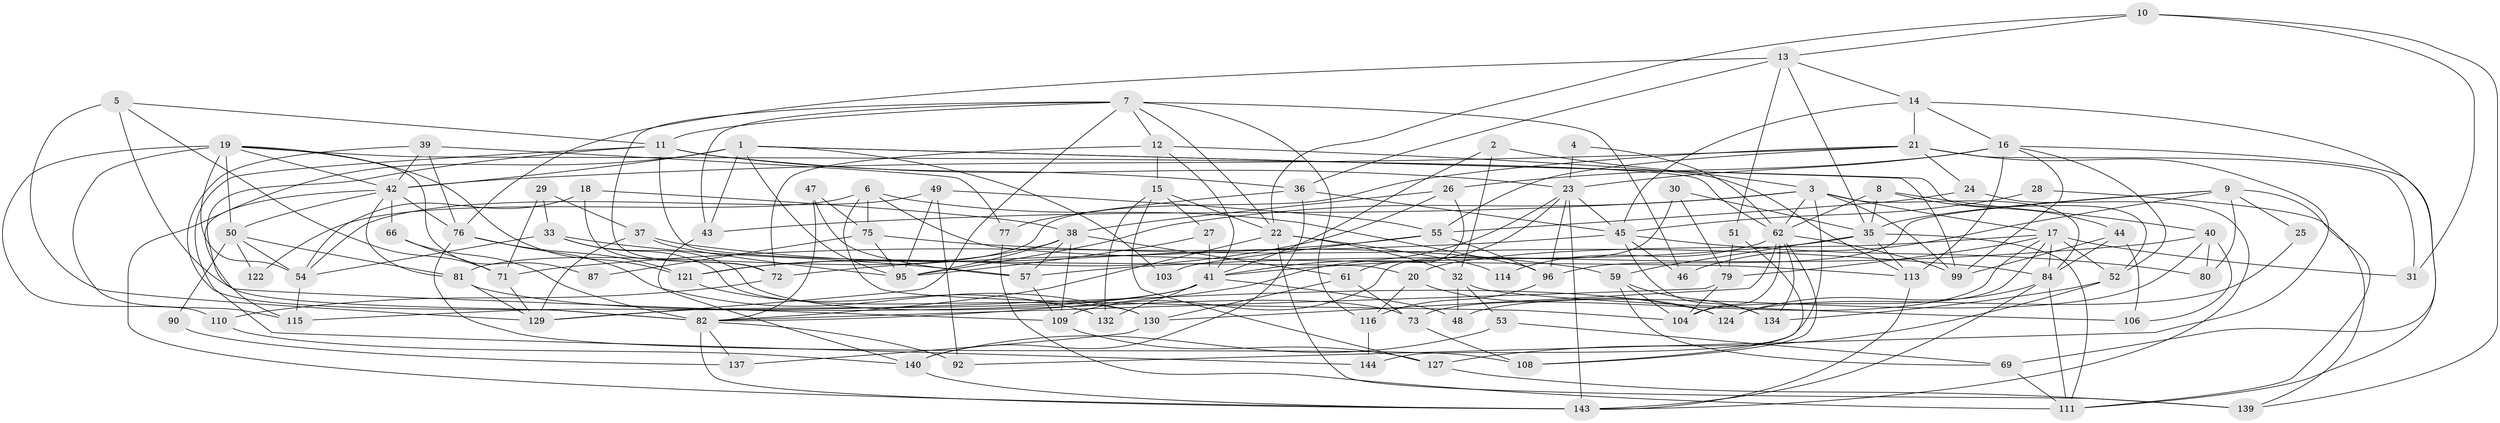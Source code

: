 // Generated by graph-tools (version 1.1) at 2025/52/02/27/25 19:52:03]
// undirected, 101 vertices, 242 edges
graph export_dot {
graph [start="1"]
  node [color=gray90,style=filled];
  1 [super="+107"];
  2;
  3 [super="+60"];
  4;
  5 [super="+63"];
  6 [super="+65"];
  7 [super="+125"];
  8;
  9 [super="+78"];
  10;
  11;
  12 [super="+97"];
  13 [super="+67"];
  14 [super="+64"];
  15;
  16 [super="+34"];
  17 [super="+102"];
  18;
  19 [super="+126"];
  20 [super="+85"];
  21 [super="+105"];
  22 [super="+58"];
  23 [super="+70"];
  24;
  25;
  26 [super="+88"];
  27;
  28;
  29;
  30;
  31;
  32 [super="+117"];
  33;
  35 [super="+56"];
  36 [super="+112"];
  37 [super="+101"];
  38 [super="+119"];
  39 [super="+91"];
  40;
  41 [super="+120"];
  42 [super="+94"];
  43 [super="+68"];
  44;
  45 [super="+74"];
  46;
  47;
  48;
  49;
  50 [super="+83"];
  51;
  52;
  53;
  54;
  55 [super="+123"];
  57 [super="+133"];
  59 [super="+141"];
  61 [super="+131"];
  62 [super="+89"];
  66;
  69 [super="+98"];
  71 [super="+142"];
  72 [super="+136"];
  73;
  75;
  76;
  77;
  79 [super="+128"];
  80;
  81 [super="+100"];
  82 [super="+93"];
  84 [super="+86"];
  87;
  90;
  92;
  95 [super="+118"];
  96 [super="+138"];
  99 [super="+135"];
  103;
  104;
  106;
  108;
  109 [super="+145"];
  110;
  111;
  113;
  114;
  115;
  116;
  121;
  122;
  124;
  127;
  129;
  130;
  132;
  134;
  137;
  139;
  140;
  143;
  144;
  1 -- 143;
  1 -- 43;
  1 -- 99;
  1 -- 52;
  1 -- 103;
  1 -- 95;
  1 -- 42;
  2 -- 41;
  2 -- 32;
  2 -- 3;
  3 -- 95;
  3 -- 99;
  3 -- 144;
  3 -- 84;
  3 -- 43;
  3 -- 62;
  3 -- 17;
  4 -- 23;
  4 -- 62;
  5 -- 129;
  5 -- 71;
  5 -- 11;
  5 -- 109;
  6 -- 104;
  6 -- 96;
  6 -- 113;
  6 -- 122;
  6 -- 75;
  7 -- 22;
  7 -- 12;
  7 -- 43;
  7 -- 129;
  7 -- 116;
  7 -- 72;
  7 -- 11;
  7 -- 46;
  8 -- 44;
  8 -- 35;
  8 -- 40;
  8 -- 62;
  9 -- 111;
  9 -- 25;
  9 -- 80;
  9 -- 46;
  9 -- 96;
  9 -- 35;
  10 -- 139;
  10 -- 13;
  10 -- 31;
  10 -- 22;
  11 -- 82;
  11 -- 20;
  11 -- 36;
  11 -- 144;
  11 -- 23;
  12 -- 113;
  12 -- 15;
  12 -- 72;
  12 -- 41;
  13 -- 14;
  13 -- 35;
  13 -- 51;
  13 -- 36;
  13 -- 76;
  14 -- 16;
  14 -- 45;
  14 -- 69;
  14 -- 21;
  15 -- 132;
  15 -- 27;
  15 -- 127;
  15 -- 22;
  16 -- 23;
  16 -- 113;
  16 -- 52;
  16 -- 26;
  16 -- 99;
  16 -- 111;
  17 -- 52;
  17 -- 73;
  17 -- 104;
  17 -- 20;
  17 -- 31;
  17 -- 79;
  17 -- 84;
  18 -- 54;
  18 -- 72;
  18 -- 38;
  19 -- 54;
  19 -- 42;
  19 -- 110;
  19 -- 115;
  19 -- 121;
  19 -- 50 [weight=2];
  19 -- 87;
  19 -- 62;
  20 -- 124;
  20 -- 116;
  21 -- 31;
  21 -- 55;
  21 -- 24;
  21 -- 42;
  21 -- 92;
  21 -- 81;
  22 -- 139;
  22 -- 82;
  22 -- 114;
  22 -- 32;
  23 -- 45;
  23 -- 143;
  23 -- 41;
  23 -- 96;
  23 -- 82;
  24 -- 143;
  24 -- 55;
  25 -- 124;
  26 -- 121;
  26 -- 61;
  26 -- 38;
  27 -- 95;
  27 -- 41;
  28 -- 45;
  28 -- 139;
  29 -- 33;
  29 -- 37;
  29 -- 71;
  30 -- 35;
  30 -- 109;
  30 -- 79;
  32 -- 106 [weight=2];
  32 -- 48;
  32 -- 53;
  33 -- 73;
  33 -- 54;
  33 -- 130;
  33 -- 57;
  35 -- 59;
  35 -- 113;
  35 -- 41;
  35 -- 111;
  36 -- 140;
  36 -- 77;
  36 -- 45;
  37 -- 129 [weight=2];
  37 -- 95;
  37 -- 59;
  38 -- 61;
  38 -- 109;
  38 -- 121;
  38 -- 57;
  38 -- 95;
  39 -- 77;
  39 -- 42;
  39 -- 76;
  39 -- 82;
  40 -- 48;
  40 -- 80;
  40 -- 106;
  40 -- 57;
  41 -- 129;
  41 -- 48;
  41 -- 115;
  41 -- 132;
  42 -- 50;
  42 -- 76;
  42 -- 66;
  42 -- 115;
  42 -- 81;
  43 -- 140;
  44 -- 99;
  44 -- 106;
  44 -- 84;
  45 -- 71;
  45 -- 46;
  45 -- 80;
  45 -- 134;
  47 -- 75;
  47 -- 57;
  47 -- 82;
  49 -- 54;
  49 -- 92;
  49 -- 55;
  49 -- 95;
  50 -- 54;
  50 -- 90;
  50 -- 122;
  50 -- 81;
  51 -- 108;
  51 -- 79;
  52 -- 127;
  52 -- 134;
  53 -- 140;
  53 -- 69;
  54 -- 115;
  55 -- 96;
  55 -- 103;
  55 -- 72;
  57 -- 109;
  59 -- 134;
  59 -- 104;
  59 -- 69;
  61 -- 73;
  61 -- 130;
  62 -- 130;
  62 -- 114;
  62 -- 134;
  62 -- 104;
  62 -- 108;
  62 -- 99;
  66 -- 82;
  66 -- 71;
  69 -- 111;
  71 -- 129;
  72 -- 110;
  73 -- 108;
  75 -- 95;
  75 -- 87;
  75 -- 84;
  76 -- 108;
  76 -- 121;
  76 -- 130;
  77 -- 111;
  79 -- 104;
  79 -- 82;
  81 -- 129;
  81 -- 124;
  82 -- 92;
  82 -- 137;
  82 -- 143;
  84 -- 143;
  84 -- 124;
  84 -- 111;
  90 -- 137;
  96 -- 116;
  109 -- 127;
  110 -- 140;
  113 -- 143;
  116 -- 144;
  121 -- 132;
  127 -- 139;
  130 -- 137;
  140 -- 143;
}
